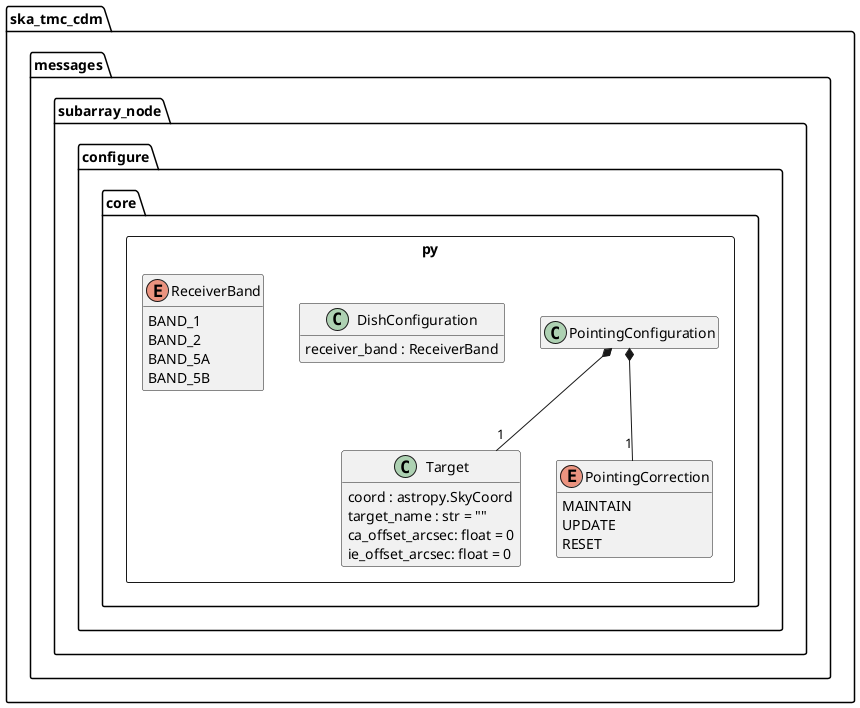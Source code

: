 @startuml
hide empty members

package ska_tmc_cdm.messages.subarray_node.configure {

	package core.py <<Rectangle>> {

		class Target {
			coord : astropy.SkyCoord
			target_name : str = ""
			ca_offset_arcsec: float = 0
			ie_offset_arcsec: float = 0
		}

		enum PointingCorrection {
			MAINTAIN
			UPDATE
			RESET
		}

		class PointingConfiguration
		PointingConfiguration *-- "1" Target
		PointingConfiguration *-- "1" PointingCorrection

		class DishConfiguration {
			receiver_band : ReceiverBand
		}

		enum ReceiverBand {
			BAND_1
			BAND_2
			BAND_5A
			BAND_5B
		}

	}

}

@enduml
